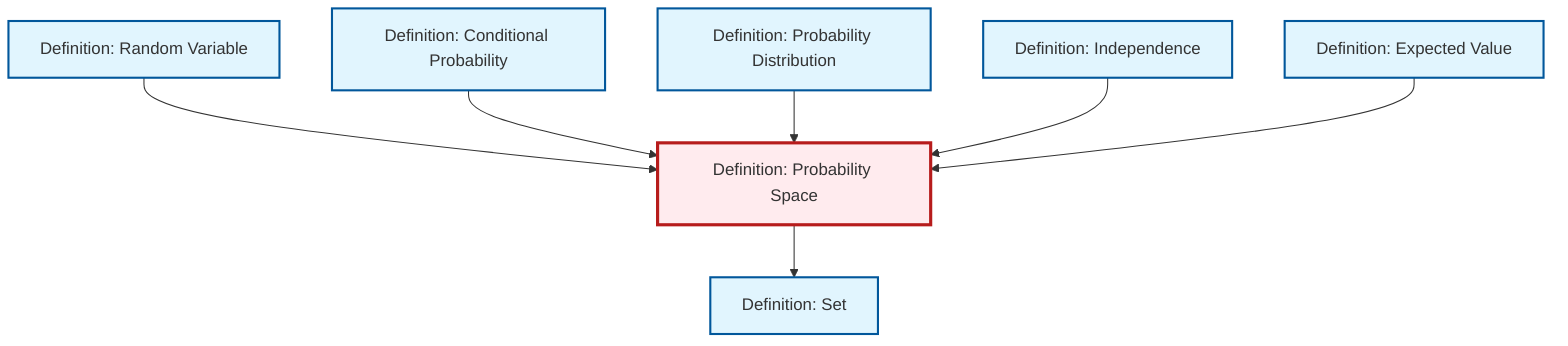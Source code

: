graph TD
    classDef definition fill:#e1f5fe,stroke:#01579b,stroke-width:2px
    classDef theorem fill:#f3e5f5,stroke:#4a148c,stroke-width:2px
    classDef axiom fill:#fff3e0,stroke:#e65100,stroke-width:2px
    classDef example fill:#e8f5e9,stroke:#1b5e20,stroke-width:2px
    classDef current fill:#ffebee,stroke:#b71c1c,stroke-width:3px
    def-probability-distribution["Definition: Probability Distribution"]:::definition
    def-set["Definition: Set"]:::definition
    def-expectation["Definition: Expected Value"]:::definition
    def-independence["Definition: Independence"]:::definition
    def-probability-space["Definition: Probability Space"]:::definition
    def-random-variable["Definition: Random Variable"]:::definition
    def-conditional-probability["Definition: Conditional Probability"]:::definition
    def-probability-space --> def-set
    def-random-variable --> def-probability-space
    def-conditional-probability --> def-probability-space
    def-probability-distribution --> def-probability-space
    def-independence --> def-probability-space
    def-expectation --> def-probability-space
    class def-probability-space current